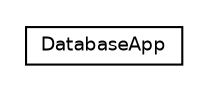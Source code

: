 #!/usr/local/bin/dot
#
# Class diagram 
# Generated by UMLGraph version R5_6 (http://www.umlgraph.org/)
#

digraph G {
	edge [fontname="Helvetica",fontsize=10,labelfontname="Helvetica",labelfontsize=10];
	node [fontname="Helvetica",fontsize=10,shape=plaintext];
	nodesep=0.25;
	ranksep=0.5;
	// net.ljcomputing.database.DatabaseApp
	c167 [label=<<table title="net.ljcomputing.database.DatabaseApp" border="0" cellborder="1" cellspacing="0" cellpadding="2" port="p" href="./DatabaseApp.html">
		<tr><td><table border="0" cellspacing="0" cellpadding="1">
<tr><td align="center" balign="center"> DatabaseApp </td></tr>
		</table></td></tr>
		</table>>, URL="./DatabaseApp.html", fontname="Helvetica", fontcolor="black", fontsize=9.0];
}

